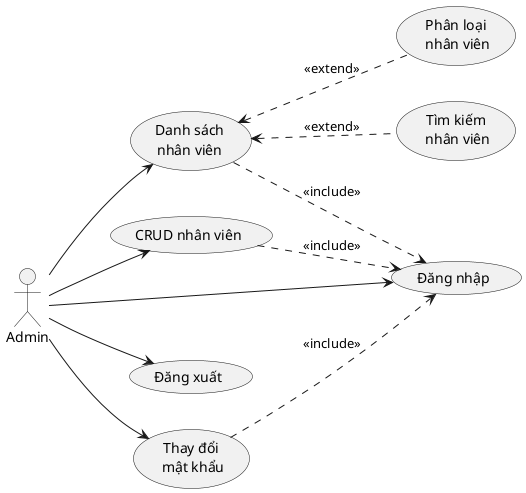 @startuml
left to right direction
skinparam Shadowing false

actor "Admin" as admin

usecase "Danh sách\nnhân viên" as listStaff
usecase "Phân loại\n nhân viên" as separateStaff 
usecase "Tìm kiếm\n nhân viên" as searchStaff
usecase "CRUD nhân viên" as CRUDStaff
usecase "Đăng nhập" as login
usecase "Đăng xuất" as logout
usecase "Thay đổi\n mật khẩu" as changePassword

admin --> listStaff
    searchStaff .u.> listStaff : <<extend>>
    separateStaff .u.> listStaff : <<extend>>
admin --> CRUDStaff
admin --> changePassword
admin ---> login
admin --> logout

CRUDStaff ..> login : <<include>>
changePassword ..> login : <<include>>
listStaff ..> login : <<include>>


@enduml